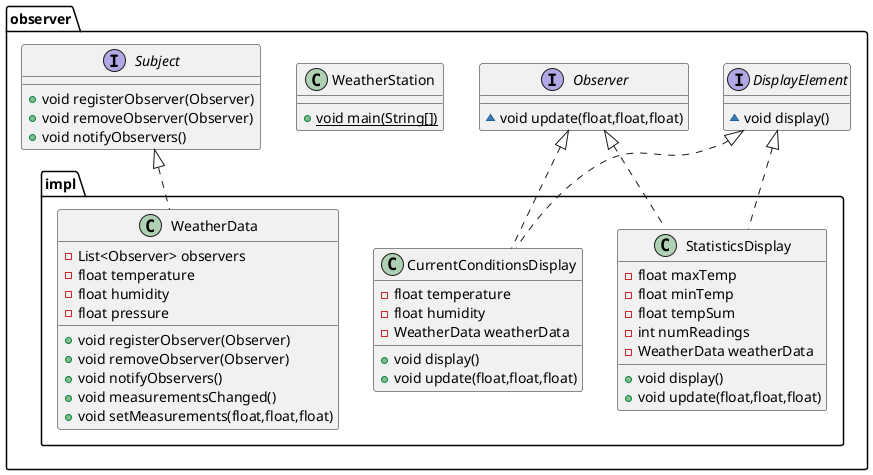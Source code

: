 @startuml
class observer.impl.WeatherData {
- List<Observer> observers
- float temperature
- float humidity
- float pressure
+ void registerObserver(Observer)
+ void removeObserver(Observer)
+ void notifyObservers()
+ void measurementsChanged()
+ void setMeasurements(float,float,float)
}
interface observer.DisplayElement {
~ void display()
}
interface observer.Observer {
~ void update(float,float,float)
}
class observer.impl.CurrentConditionsDisplay {
- float temperature
- float humidity
- WeatherData weatherData
+ void display()
+ void update(float,float,float)
}
class observer.impl.StatisticsDisplay {
- float maxTemp
- float minTemp
- float tempSum
- int numReadings
- WeatherData weatherData
+ void display()
+ void update(float,float,float)
}
class observer.WeatherStation {
+ {static} void main(String[])
}
interface observer.Subject {
+ void registerObserver(Observer)
+ void removeObserver(Observer)
+ void notifyObservers()
}


observer.Subject <|.. observer.impl.WeatherData
observer.Observer <|.. observer.impl.CurrentConditionsDisplay
observer.DisplayElement <|.. observer.impl.CurrentConditionsDisplay
observer.Observer <|.. observer.impl.StatisticsDisplay
observer.DisplayElement <|.. observer.impl.StatisticsDisplay
@enduml